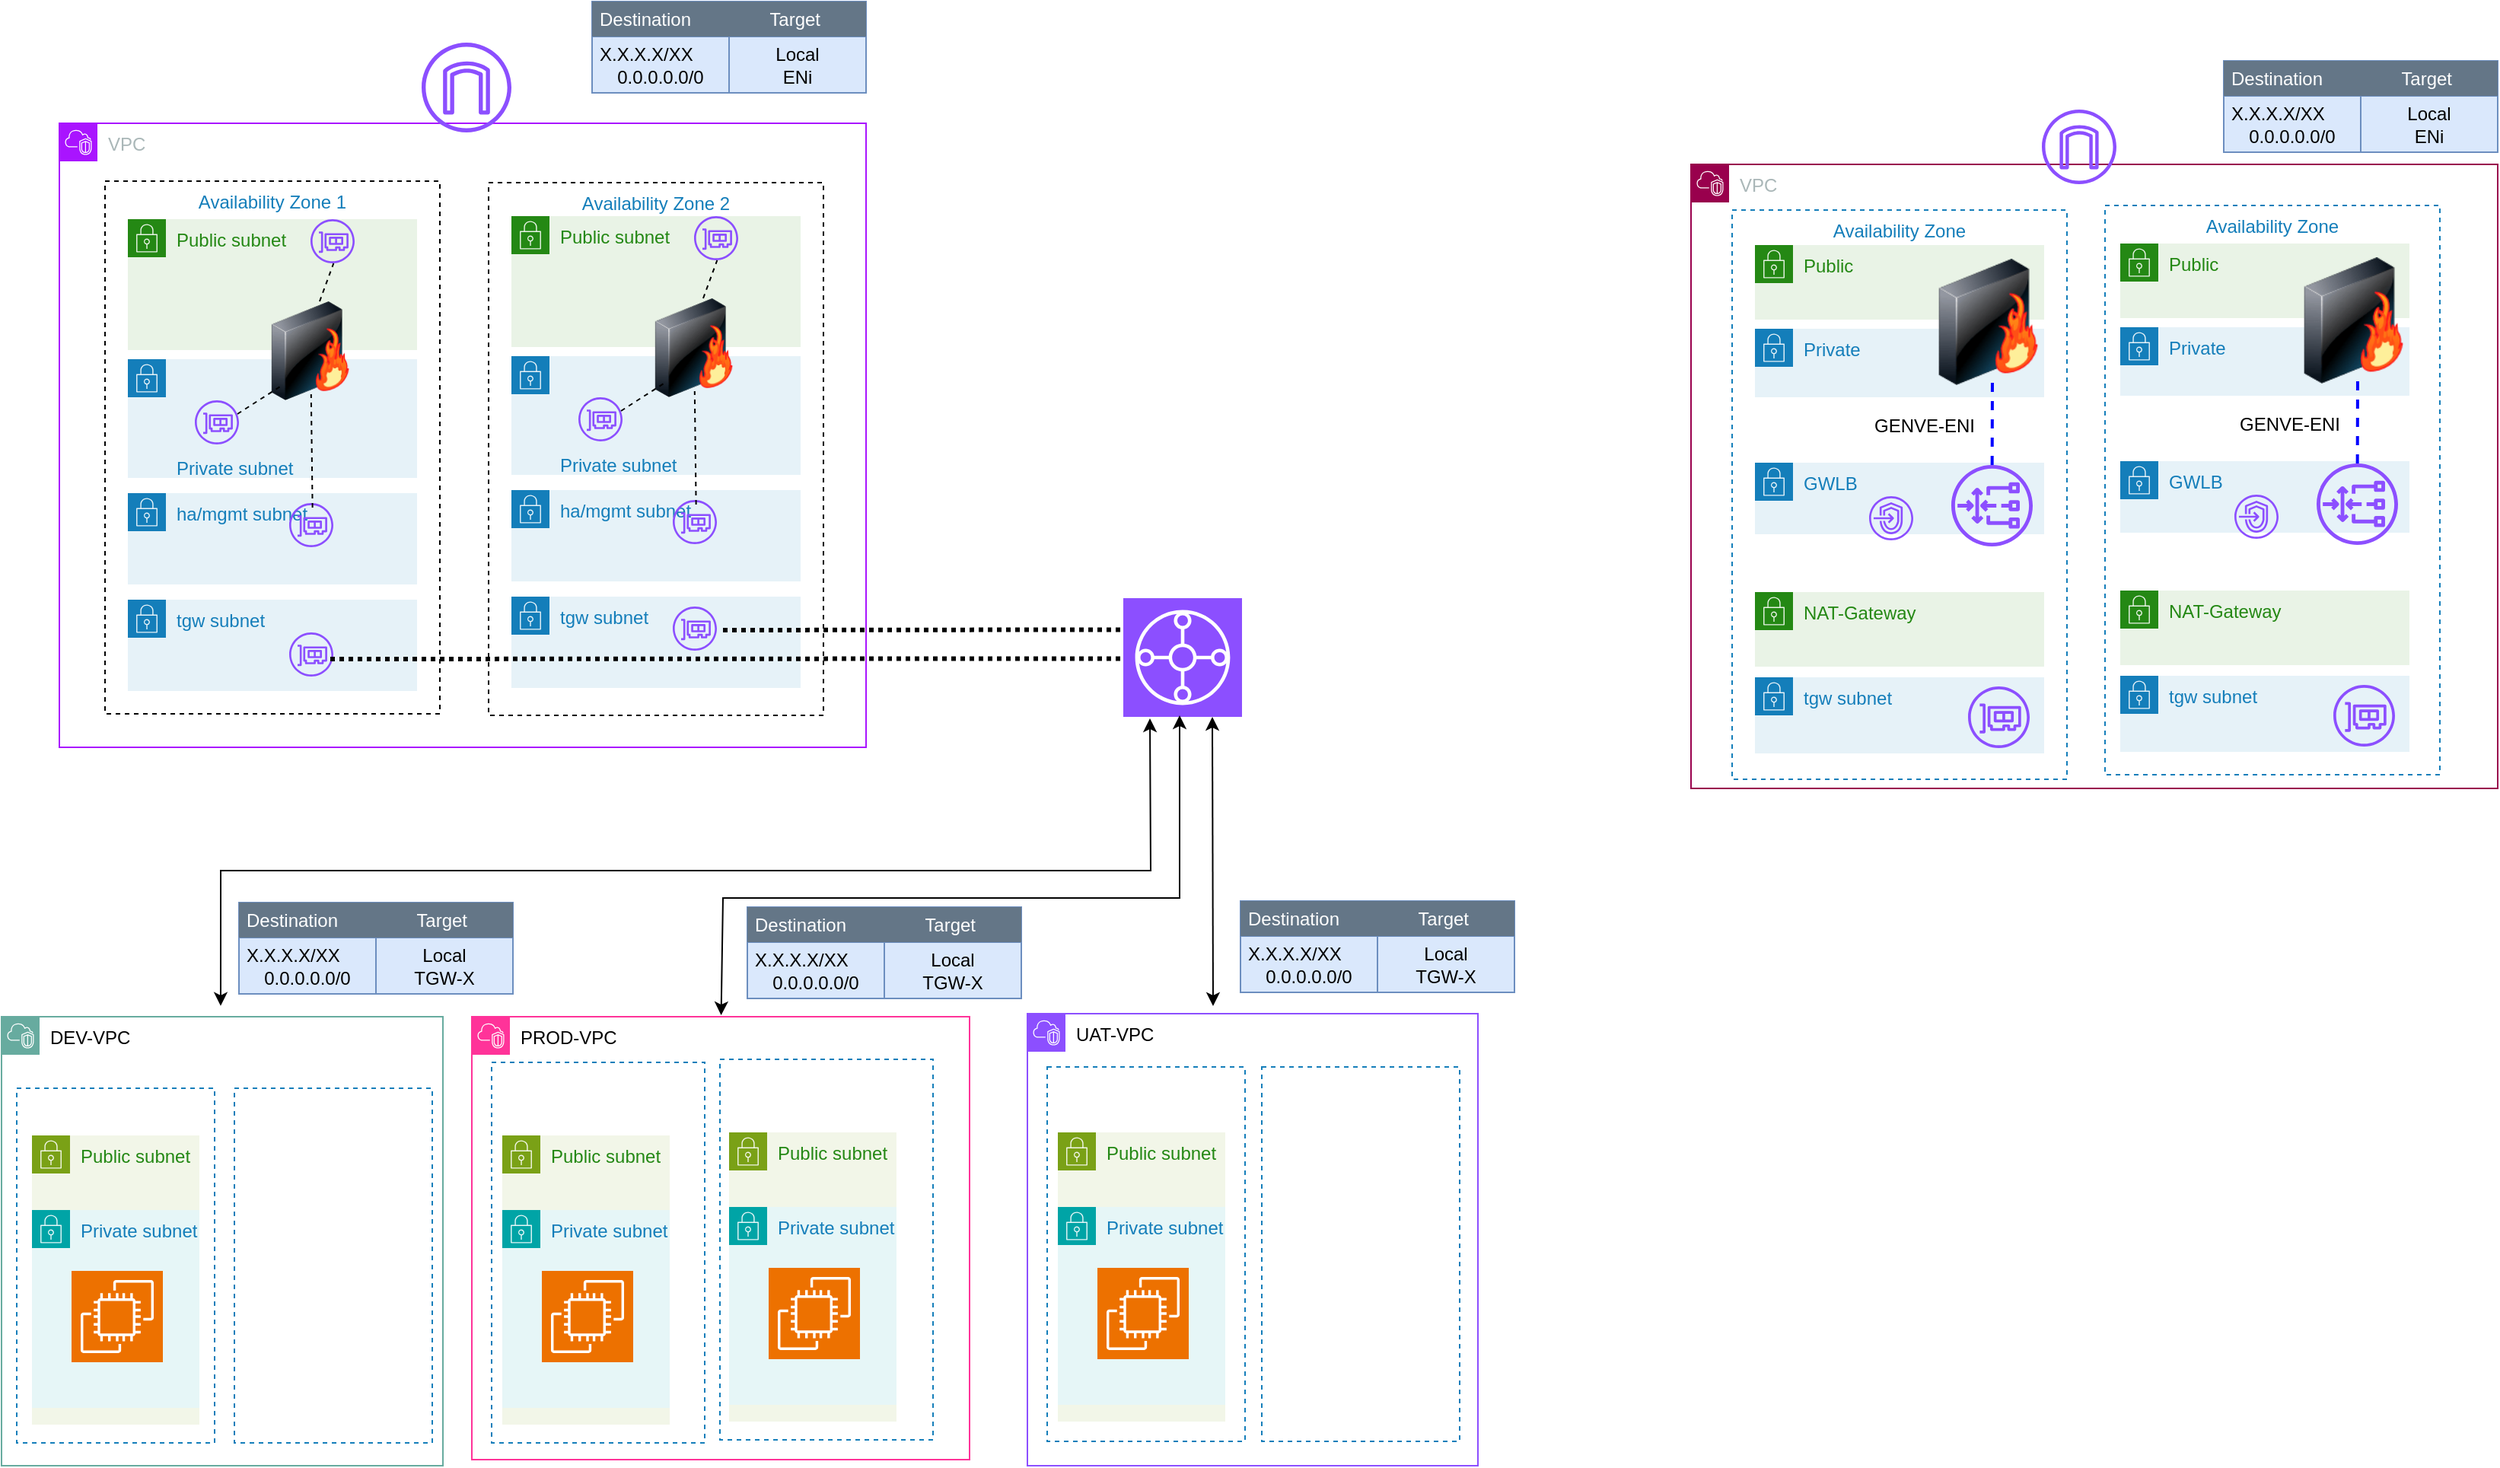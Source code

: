 <mxfile version="22.1.11" type="device">
  <diagram name="Page-1" id="xP_bX2BH1XcL5FQwOdmd">
    <mxGraphModel dx="2619" dy="793" grid="1" gridSize="10" guides="1" tooltips="1" connect="1" arrows="1" fold="1" page="1" pageScale="1" pageWidth="850" pageHeight="1100" math="0" shadow="0">
      <root>
        <mxCell id="0" />
        <mxCell id="1" parent="0" />
        <mxCell id="Q6p0lsWYFEYNz6Uoyuyv-1" value="&lt;br&gt;&lt;br&gt;&lt;br&gt;&lt;br&gt;Private subnet" style="points=[[0,0],[0.25,0],[0.5,0],[0.75,0],[1,0],[1,0.25],[1,0.5],[1,0.75],[1,1],[0.75,1],[0.5,1],[0.25,1],[0,1],[0,0.75],[0,0.5],[0,0.25]];outlineConnect=0;gradientColor=none;html=1;whiteSpace=wrap;fontSize=12;fontStyle=0;container=1;pointerEvents=0;collapsible=0;recursiveResize=0;shape=mxgraph.aws4.group;grIcon=mxgraph.aws4.group_security_group;grStroke=0;strokeColor=#147EBA;fillColor=#E6F2F8;verticalAlign=top;align=left;spacingLeft=30;fontColor=#147EBA;dashed=0;" vertex="1" parent="1">
          <mxGeometry x="-687" y="573" width="190" height="78" as="geometry" />
        </mxCell>
        <mxCell id="Q6p0lsWYFEYNz6Uoyuyv-2" value="" style="sketch=0;outlineConnect=0;fontColor=#232F3E;gradientColor=none;fillColor=#8C4FFF;strokeColor=none;dashed=0;verticalLabelPosition=bottom;verticalAlign=top;align=center;html=1;fontSize=12;fontStyle=0;aspect=fixed;pointerEvents=1;shape=mxgraph.aws4.elastic_network_interface;" vertex="1" parent="Q6p0lsWYFEYNz6Uoyuyv-1">
          <mxGeometry x="44" y="27" width="29" height="29" as="geometry" />
        </mxCell>
        <mxCell id="Q6p0lsWYFEYNz6Uoyuyv-3" value="ha/mgmt subnet" style="points=[[0,0],[0.25,0],[0.5,0],[0.75,0],[1,0],[1,0.25],[1,0.5],[1,0.75],[1,1],[0.75,1],[0.5,1],[0.25,1],[0,1],[0,0.75],[0,0.5],[0,0.25]];outlineConnect=0;gradientColor=none;html=1;whiteSpace=wrap;fontSize=12;fontStyle=0;container=1;pointerEvents=0;collapsible=0;recursiveResize=0;shape=mxgraph.aws4.group;grIcon=mxgraph.aws4.group_security_group;grStroke=0;strokeColor=#147EBA;fillColor=#E6F2F8;verticalAlign=top;align=left;spacingLeft=30;fontColor=#147EBA;dashed=0;" vertex="1" parent="1">
          <mxGeometry x="-687" y="661" width="190" height="60" as="geometry" />
        </mxCell>
        <mxCell id="Q6p0lsWYFEYNz6Uoyuyv-4" value="" style="sketch=0;outlineConnect=0;fontColor=#232F3E;gradientColor=none;fillColor=#8C4FFF;strokeColor=none;dashed=0;verticalLabelPosition=bottom;verticalAlign=top;align=center;html=1;fontSize=12;fontStyle=0;aspect=fixed;pointerEvents=1;shape=mxgraph.aws4.elastic_network_interface;" vertex="1" parent="Q6p0lsWYFEYNz6Uoyuyv-3">
          <mxGeometry x="106" y="6.5" width="29" height="29" as="geometry" />
        </mxCell>
        <mxCell id="Q6p0lsWYFEYNz6Uoyuyv-5" value="tgw subnet" style="points=[[0,0],[0.25,0],[0.5,0],[0.75,0],[1,0],[1,0.25],[1,0.5],[1,0.75],[1,1],[0.75,1],[0.5,1],[0.25,1],[0,1],[0,0.75],[0,0.5],[0,0.25]];outlineConnect=0;gradientColor=none;html=1;whiteSpace=wrap;fontSize=12;fontStyle=0;container=1;pointerEvents=0;collapsible=0;recursiveResize=0;shape=mxgraph.aws4.group;grIcon=mxgraph.aws4.group_security_group;grStroke=0;strokeColor=#147EBA;fillColor=#E6F2F8;verticalAlign=top;align=left;spacingLeft=30;fontColor=#147EBA;dashed=0;" vertex="1" parent="1">
          <mxGeometry x="-687" y="731" width="190" height="60" as="geometry" />
        </mxCell>
        <mxCell id="Q6p0lsWYFEYNz6Uoyuyv-6" value="Public subnet" style="points=[[0,0],[0.25,0],[0.5,0],[0.75,0],[1,0],[1,0.25],[1,0.5],[1,0.75],[1,1],[0.75,1],[0.5,1],[0.25,1],[0,1],[0,0.75],[0,0.5],[0,0.25]];outlineConnect=0;gradientColor=none;html=1;whiteSpace=wrap;fontSize=12;fontStyle=0;container=1;pointerEvents=0;collapsible=0;recursiveResize=0;shape=mxgraph.aws4.group;grIcon=mxgraph.aws4.group_security_group;grStroke=0;strokeColor=#248814;fillColor=#E9F3E6;verticalAlign=top;align=left;spacingLeft=30;fontColor=#248814;dashed=0;" vertex="1" parent="1">
          <mxGeometry x="-687" y="481" width="190" height="86" as="geometry" />
        </mxCell>
        <mxCell id="Q6p0lsWYFEYNz6Uoyuyv-7" value="" style="sketch=0;outlineConnect=0;fontColor=#232F3E;gradientColor=none;fillColor=#8C4FFF;strokeColor=none;dashed=0;verticalLabelPosition=bottom;verticalAlign=top;align=center;html=1;fontSize=12;fontStyle=0;aspect=fixed;pointerEvents=1;shape=mxgraph.aws4.elastic_network_interface;" vertex="1" parent="Q6p0lsWYFEYNz6Uoyuyv-6">
          <mxGeometry x="120" width="29" height="29" as="geometry" />
        </mxCell>
        <mxCell id="Q6p0lsWYFEYNz6Uoyuyv-8" value="" style="image;html=1;image=img/lib/clip_art/networking/Firewall-page1_128x128.png" vertex="1" parent="1">
          <mxGeometry x="-607" y="535" width="80" height="65" as="geometry" />
        </mxCell>
        <mxCell id="Q6p0lsWYFEYNz6Uoyuyv-9" value="" style="endArrow=none;dashed=1;html=1;rounded=0;" edge="1" parent="1">
          <mxGeometry width="50" height="50" relative="1" as="geometry">
            <mxPoint x="-565.679" y="670.5" as="sourcePoint" />
            <mxPoint x="-566.599" y="596" as="targetPoint" />
          </mxGeometry>
        </mxCell>
        <mxCell id="Q6p0lsWYFEYNz6Uoyuyv-10" value="" style="endArrow=none;dashed=1;html=1;rounded=0;exitX=0.5;exitY=0;exitDx=0;exitDy=0;" edge="1" parent="1">
          <mxGeometry width="50" height="50" relative="1" as="geometry">
            <mxPoint x="-561" y="535" as="sourcePoint" />
            <mxPoint x="-551.823" y="510" as="targetPoint" />
          </mxGeometry>
        </mxCell>
        <mxCell id="Q6p0lsWYFEYNz6Uoyuyv-11" value="" style="endArrow=none;dashed=1;html=1;rounded=0;" edge="1" parent="1">
          <mxGeometry width="50" height="50" relative="1" as="geometry">
            <mxPoint x="-615" y="609" as="sourcePoint" />
            <mxPoint x="-587" y="591" as="targetPoint" />
          </mxGeometry>
        </mxCell>
        <mxCell id="Q6p0lsWYFEYNz6Uoyuyv-12" value="" style="sketch=0;outlineConnect=0;fontColor=#232F3E;gradientColor=none;fillColor=#8C4FFF;strokeColor=none;dashed=0;verticalLabelPosition=bottom;verticalAlign=top;align=center;html=1;fontSize=12;fontStyle=0;aspect=fixed;pointerEvents=1;shape=mxgraph.aws4.elastic_network_interface;" vertex="1" parent="1">
          <mxGeometry x="-581" y="752.5" width="29" height="29" as="geometry" />
        </mxCell>
        <mxCell id="Q6p0lsWYFEYNz6Uoyuyv-16" value="VPC" style="points=[[0,0],[0.25,0],[0.5,0],[0.75,0],[1,0],[1,0.25],[1,0.5],[1,0.75],[1,1],[0.75,1],[0.5,1],[0.25,1],[0,1],[0,0.75],[0,0.5],[0,0.25]];outlineConnect=0;gradientColor=none;html=1;whiteSpace=wrap;fontSize=12;fontStyle=0;container=1;pointerEvents=0;collapsible=0;recursiveResize=0;shape=mxgraph.aws4.group;grIcon=mxgraph.aws4.group_vpc2;strokeColor=#A914FF;fillColor=none;verticalAlign=top;align=left;spacingLeft=30;fontColor=#AAB7B8;dashed=0;" vertex="1" parent="1">
          <mxGeometry x="-732" y="418" width="530" height="410" as="geometry" />
        </mxCell>
        <mxCell id="Q6p0lsWYFEYNz6Uoyuyv-17" value="Availability Zone 1" style="fillColor=none;strokeColor=#000000;dashed=1;verticalAlign=top;fontStyle=0;fontColor=#147EBA;whiteSpace=wrap;html=1;" vertex="1" parent="1">
          <mxGeometry x="-702" y="456" width="220" height="350" as="geometry" />
        </mxCell>
        <mxCell id="Q6p0lsWYFEYNz6Uoyuyv-18" value="&lt;br&gt;&lt;br&gt;&lt;br&gt;&lt;br&gt;Private subnet" style="points=[[0,0],[0.25,0],[0.5,0],[0.75,0],[1,0],[1,0.25],[1,0.5],[1,0.75],[1,1],[0.75,1],[0.5,1],[0.25,1],[0,1],[0,0.75],[0,0.5],[0,0.25]];outlineConnect=0;gradientColor=none;html=1;whiteSpace=wrap;fontSize=12;fontStyle=0;container=1;pointerEvents=0;collapsible=0;recursiveResize=0;shape=mxgraph.aws4.group;grIcon=mxgraph.aws4.group_security_group;grStroke=0;strokeColor=#147EBA;fillColor=#E6F2F8;verticalAlign=top;align=left;spacingLeft=30;fontColor=#147EBA;dashed=0;" vertex="1" parent="1">
          <mxGeometry x="-435" y="571" width="190" height="78" as="geometry" />
        </mxCell>
        <mxCell id="Q6p0lsWYFEYNz6Uoyuyv-19" value="" style="sketch=0;outlineConnect=0;fontColor=#232F3E;gradientColor=none;fillColor=#8C4FFF;strokeColor=none;dashed=0;verticalLabelPosition=bottom;verticalAlign=top;align=center;html=1;fontSize=12;fontStyle=0;aspect=fixed;pointerEvents=1;shape=mxgraph.aws4.elastic_network_interface;" vertex="1" parent="Q6p0lsWYFEYNz6Uoyuyv-18">
          <mxGeometry x="44" y="27" width="29" height="29" as="geometry" />
        </mxCell>
        <mxCell id="Q6p0lsWYFEYNz6Uoyuyv-20" value="ha/mgmt subnet" style="points=[[0,0],[0.25,0],[0.5,0],[0.75,0],[1,0],[1,0.25],[1,0.5],[1,0.75],[1,1],[0.75,1],[0.5,1],[0.25,1],[0,1],[0,0.75],[0,0.5],[0,0.25]];outlineConnect=0;gradientColor=none;html=1;whiteSpace=wrap;fontSize=12;fontStyle=0;container=1;pointerEvents=0;collapsible=0;recursiveResize=0;shape=mxgraph.aws4.group;grIcon=mxgraph.aws4.group_security_group;grStroke=0;strokeColor=#147EBA;fillColor=#E6F2F8;verticalAlign=top;align=left;spacingLeft=30;fontColor=#147EBA;dashed=0;" vertex="1" parent="1">
          <mxGeometry x="-435" y="659" width="190" height="60" as="geometry" />
        </mxCell>
        <mxCell id="Q6p0lsWYFEYNz6Uoyuyv-21" value="" style="sketch=0;outlineConnect=0;fontColor=#232F3E;gradientColor=none;fillColor=#8C4FFF;strokeColor=none;dashed=0;verticalLabelPosition=bottom;verticalAlign=top;align=center;html=1;fontSize=12;fontStyle=0;aspect=fixed;pointerEvents=1;shape=mxgraph.aws4.elastic_network_interface;" vertex="1" parent="Q6p0lsWYFEYNz6Uoyuyv-20">
          <mxGeometry x="106" y="6.5" width="29" height="29" as="geometry" />
        </mxCell>
        <mxCell id="Q6p0lsWYFEYNz6Uoyuyv-22" value="tgw subnet" style="points=[[0,0],[0.25,0],[0.5,0],[0.75,0],[1,0],[1,0.25],[1,0.5],[1,0.75],[1,1],[0.75,1],[0.5,1],[0.25,1],[0,1],[0,0.75],[0,0.5],[0,0.25]];outlineConnect=0;gradientColor=none;html=1;whiteSpace=wrap;fontSize=12;fontStyle=0;container=1;pointerEvents=0;collapsible=0;recursiveResize=0;shape=mxgraph.aws4.group;grIcon=mxgraph.aws4.group_security_group;grStroke=0;strokeColor=#147EBA;fillColor=#E6F2F8;verticalAlign=top;align=left;spacingLeft=30;fontColor=#147EBA;dashed=0;" vertex="1" parent="1">
          <mxGeometry x="-435" y="729" width="190" height="60" as="geometry" />
        </mxCell>
        <mxCell id="Q6p0lsWYFEYNz6Uoyuyv-23" value="Public subnet" style="points=[[0,0],[0.25,0],[0.5,0],[0.75,0],[1,0],[1,0.25],[1,0.5],[1,0.75],[1,1],[0.75,1],[0.5,1],[0.25,1],[0,1],[0,0.75],[0,0.5],[0,0.25]];outlineConnect=0;gradientColor=none;html=1;whiteSpace=wrap;fontSize=12;fontStyle=0;container=1;pointerEvents=0;collapsible=0;recursiveResize=0;shape=mxgraph.aws4.group;grIcon=mxgraph.aws4.group_security_group;grStroke=0;strokeColor=#248814;fillColor=#E9F3E6;verticalAlign=top;align=left;spacingLeft=30;fontColor=#248814;dashed=0;" vertex="1" parent="1">
          <mxGeometry x="-435" y="479" width="190" height="86" as="geometry" />
        </mxCell>
        <mxCell id="Q6p0lsWYFEYNz6Uoyuyv-24" value="" style="sketch=0;outlineConnect=0;fontColor=#232F3E;gradientColor=none;fillColor=#8C4FFF;strokeColor=none;dashed=0;verticalLabelPosition=bottom;verticalAlign=top;align=center;html=1;fontSize=12;fontStyle=0;aspect=fixed;pointerEvents=1;shape=mxgraph.aws4.elastic_network_interface;" vertex="1" parent="Q6p0lsWYFEYNz6Uoyuyv-23">
          <mxGeometry x="120" width="29" height="29" as="geometry" />
        </mxCell>
        <mxCell id="Q6p0lsWYFEYNz6Uoyuyv-25" value="" style="image;html=1;image=img/lib/clip_art/networking/Firewall-page1_128x128.png" vertex="1" parent="1">
          <mxGeometry x="-355" y="533" width="80" height="65" as="geometry" />
        </mxCell>
        <mxCell id="Q6p0lsWYFEYNz6Uoyuyv-26" value="" style="endArrow=none;dashed=1;html=1;rounded=0;" edge="1" parent="1">
          <mxGeometry width="50" height="50" relative="1" as="geometry">
            <mxPoint x="-313.679" y="668.5" as="sourcePoint" />
            <mxPoint x="-314.599" y="594" as="targetPoint" />
          </mxGeometry>
        </mxCell>
        <mxCell id="Q6p0lsWYFEYNz6Uoyuyv-27" value="" style="endArrow=none;dashed=1;html=1;rounded=0;exitX=0.5;exitY=0;exitDx=0;exitDy=0;" edge="1" parent="1">
          <mxGeometry width="50" height="50" relative="1" as="geometry">
            <mxPoint x="-309" y="533" as="sourcePoint" />
            <mxPoint x="-299.823" y="508" as="targetPoint" />
          </mxGeometry>
        </mxCell>
        <mxCell id="Q6p0lsWYFEYNz6Uoyuyv-28" value="" style="endArrow=none;dashed=1;html=1;rounded=0;" edge="1" parent="1">
          <mxGeometry width="50" height="50" relative="1" as="geometry">
            <mxPoint x="-363" y="607" as="sourcePoint" />
            <mxPoint x="-335" y="589" as="targetPoint" />
          </mxGeometry>
        </mxCell>
        <mxCell id="Q6p0lsWYFEYNz6Uoyuyv-29" value="" style="sketch=0;outlineConnect=0;fontColor=#232F3E;gradientColor=none;fillColor=#8C4FFF;strokeColor=none;dashed=0;verticalLabelPosition=bottom;verticalAlign=top;align=center;html=1;fontSize=12;fontStyle=0;aspect=fixed;pointerEvents=1;shape=mxgraph.aws4.elastic_network_interface;" vertex="1" parent="1">
          <mxGeometry x="-329" y="735.5" width="29" height="29" as="geometry" />
        </mxCell>
        <mxCell id="Q6p0lsWYFEYNz6Uoyuyv-30" value="Availability Zone 2" style="fillColor=none;strokeColor=#000000;dashed=1;verticalAlign=top;fontStyle=0;fontColor=#147EBA;whiteSpace=wrap;html=1;" vertex="1" parent="1">
          <mxGeometry x="-450" y="457" width="220" height="350" as="geometry" />
        </mxCell>
        <mxCell id="Q6p0lsWYFEYNz6Uoyuyv-31" value="&lt;br&gt;&lt;br&gt;&lt;br&gt;&lt;br&gt;&lt;br&gt;&lt;br&gt;&lt;br&gt;&lt;br&gt;&lt;br&gt;&lt;br&gt;&lt;br&gt;" style="text;html=1;align=center;verticalAlign=middle;resizable=0;points=[];autosize=1;strokeColor=none;fillColor=none;" vertex="1" parent="1">
          <mxGeometry x="-124" y="876" width="20" height="170" as="geometry" />
        </mxCell>
        <mxCell id="Q6p0lsWYFEYNz6Uoyuyv-36" value="&lt;font color=&quot;#000000&quot;&gt;DEV-VPC&lt;/font&gt;" style="points=[[0,0],[0.25,0],[0.5,0],[0.75,0],[1,0],[1,0.25],[1,0.5],[1,0.75],[1,1],[0.75,1],[0.5,1],[0.25,1],[0,1],[0,0.75],[0,0.5],[0,0.25]];outlineConnect=0;gradientColor=none;html=1;whiteSpace=wrap;fontSize=12;fontStyle=0;container=1;pointerEvents=0;collapsible=0;recursiveResize=0;shape=mxgraph.aws4.group;grIcon=mxgraph.aws4.group_vpc2;strokeColor=#67AB9F;fillColor=none;verticalAlign=top;align=left;spacingLeft=30;fontColor=#AAB7B8;dashed=0;" vertex="1" parent="1">
          <mxGeometry x="-770" y="1005" width="290" height="295" as="geometry" />
        </mxCell>
        <mxCell id="Q6p0lsWYFEYNz6Uoyuyv-37" value="Public subnet" style="points=[[0,0],[0.25,0],[0.5,0],[0.75,0],[1,0],[1,0.25],[1,0.5],[1,0.75],[1,1],[0.75,1],[0.5,1],[0.25,1],[0,1],[0,0.75],[0,0.5],[0,0.25]];outlineConnect=0;gradientColor=none;html=1;whiteSpace=wrap;fontSize=12;fontStyle=0;container=1;pointerEvents=0;collapsible=0;recursiveResize=0;shape=mxgraph.aws4.group;grIcon=mxgraph.aws4.group_security_group;grStroke=0;strokeColor=#7AA116;fillColor=#F2F6E8;verticalAlign=top;align=left;spacingLeft=30;fontColor=#248814;dashed=0;" vertex="1" parent="Q6p0lsWYFEYNz6Uoyuyv-36">
          <mxGeometry x="20" y="78" width="110" height="190" as="geometry" />
        </mxCell>
        <mxCell id="Q6p0lsWYFEYNz6Uoyuyv-38" value="Private subnet" style="points=[[0,0],[0.25,0],[0.5,0],[0.75,0],[1,0],[1,0.25],[1,0.5],[1,0.75],[1,1],[0.75,1],[0.5,1],[0.25,1],[0,1],[0,0.75],[0,0.5],[0,0.25]];outlineConnect=0;gradientColor=none;html=1;whiteSpace=wrap;fontSize=12;fontStyle=0;container=1;pointerEvents=0;collapsible=0;recursiveResize=0;shape=mxgraph.aws4.group;grIcon=mxgraph.aws4.group_security_group;grStroke=0;strokeColor=#00A4A6;fillColor=#E6F6F7;verticalAlign=top;align=left;spacingLeft=30;fontColor=#147EBA;dashed=0;" vertex="1" parent="Q6p0lsWYFEYNz6Uoyuyv-37">
          <mxGeometry y="49" width="110" height="130" as="geometry" />
        </mxCell>
        <mxCell id="Q6p0lsWYFEYNz6Uoyuyv-39" value="" style="sketch=0;points=[[0,0,0],[0.25,0,0],[0.5,0,0],[0.75,0,0],[1,0,0],[0,1,0],[0.25,1,0],[0.5,1,0],[0.75,1,0],[1,1,0],[0,0.25,0],[0,0.5,0],[0,0.75,0],[1,0.25,0],[1,0.5,0],[1,0.75,0]];outlineConnect=0;fontColor=#232F3E;fillColor=#ED7100;strokeColor=#ffffff;dashed=0;verticalLabelPosition=bottom;verticalAlign=top;align=center;html=1;fontSize=12;fontStyle=0;aspect=fixed;shape=mxgraph.aws4.resourceIcon;resIcon=mxgraph.aws4.ec2;" vertex="1" parent="Q6p0lsWYFEYNz6Uoyuyv-38">
          <mxGeometry x="26" y="40" width="60" height="60" as="geometry" />
        </mxCell>
        <mxCell id="Q6p0lsWYFEYNz6Uoyuyv-211" value="" style="fillColor=none;strokeColor=#147EBA;dashed=1;verticalAlign=top;fontStyle=0;fontColor=#147EBA;whiteSpace=wrap;html=1;" vertex="1" parent="Q6p0lsWYFEYNz6Uoyuyv-36">
          <mxGeometry x="153" y="47" width="130" height="233" as="geometry" />
        </mxCell>
        <mxCell id="Q6p0lsWYFEYNz6Uoyuyv-56" value="" style="fillColor=none;strokeColor=#147EBA;dashed=1;verticalAlign=top;fontStyle=0;fontColor=#147EBA;whiteSpace=wrap;html=1;" vertex="1" parent="Q6p0lsWYFEYNz6Uoyuyv-36">
          <mxGeometry x="10" y="47" width="130" height="233" as="geometry" />
        </mxCell>
        <mxCell id="Q6p0lsWYFEYNz6Uoyuyv-40" value="&lt;font color=&quot;#000000&quot;&gt;PROD-VPC&lt;/font&gt;" style="points=[[0,0],[0.25,0],[0.5,0],[0.75,0],[1,0],[1,0.25],[1,0.5],[1,0.75],[1,1],[0.75,1],[0.5,1],[0.25,1],[0,1],[0,0.75],[0,0.5],[0,0.25]];outlineConnect=0;gradientColor=none;html=1;whiteSpace=wrap;fontSize=12;fontStyle=0;container=1;pointerEvents=0;collapsible=0;recursiveResize=0;shape=mxgraph.aws4.group;grIcon=mxgraph.aws4.group_vpc2;strokeColor=#FF3399;fillColor=none;verticalAlign=top;align=left;spacingLeft=30;fontColor=#AAB7B8;dashed=0;" vertex="1" parent="1">
          <mxGeometry x="-461" y="1005" width="327" height="291" as="geometry" />
        </mxCell>
        <mxCell id="Q6p0lsWYFEYNz6Uoyuyv-41" value="Public subnet" style="points=[[0,0],[0.25,0],[0.5,0],[0.75,0],[1,0],[1,0.25],[1,0.5],[1,0.75],[1,1],[0.75,1],[0.5,1],[0.25,1],[0,1],[0,0.75],[0,0.5],[0,0.25]];outlineConnect=0;gradientColor=none;html=1;whiteSpace=wrap;fontSize=12;fontStyle=0;container=1;pointerEvents=0;collapsible=0;recursiveResize=0;shape=mxgraph.aws4.group;grIcon=mxgraph.aws4.group_security_group;grStroke=0;strokeColor=#7AA116;fillColor=#F2F6E8;verticalAlign=top;align=left;spacingLeft=30;fontColor=#248814;dashed=0;" vertex="1" parent="Q6p0lsWYFEYNz6Uoyuyv-40">
          <mxGeometry x="20" y="78" width="110" height="190" as="geometry" />
        </mxCell>
        <mxCell id="Q6p0lsWYFEYNz6Uoyuyv-42" value="Private subnet" style="points=[[0,0],[0.25,0],[0.5,0],[0.75,0],[1,0],[1,0.25],[1,0.5],[1,0.75],[1,1],[0.75,1],[0.5,1],[0.25,1],[0,1],[0,0.75],[0,0.5],[0,0.25]];outlineConnect=0;gradientColor=none;html=1;whiteSpace=wrap;fontSize=12;fontStyle=0;container=1;pointerEvents=0;collapsible=0;recursiveResize=0;shape=mxgraph.aws4.group;grIcon=mxgraph.aws4.group_security_group;grStroke=0;strokeColor=#00A4A6;fillColor=#E6F6F7;verticalAlign=top;align=left;spacingLeft=30;fontColor=#147EBA;dashed=0;" vertex="1" parent="Q6p0lsWYFEYNz6Uoyuyv-41">
          <mxGeometry y="49" width="110" height="130" as="geometry" />
        </mxCell>
        <mxCell id="Q6p0lsWYFEYNz6Uoyuyv-43" value="" style="sketch=0;points=[[0,0,0],[0.25,0,0],[0.5,0,0],[0.75,0,0],[1,0,0],[0,1,0],[0.25,1,0],[0.5,1,0],[0.75,1,0],[1,1,0],[0,0.25,0],[0,0.5,0],[0,0.75,0],[1,0.25,0],[1,0.5,0],[1,0.75,0]];outlineConnect=0;fontColor=#232F3E;fillColor=#ED7100;strokeColor=#ffffff;dashed=0;verticalLabelPosition=bottom;verticalAlign=top;align=center;html=1;fontSize=12;fontStyle=0;aspect=fixed;shape=mxgraph.aws4.resourceIcon;resIcon=mxgraph.aws4.ec2;" vertex="1" parent="Q6p0lsWYFEYNz6Uoyuyv-42">
          <mxGeometry x="26" y="40" width="60" height="60" as="geometry" />
        </mxCell>
        <mxCell id="Q6p0lsWYFEYNz6Uoyuyv-49" value="Public subnet" style="points=[[0,0],[0.25,0],[0.5,0],[0.75,0],[1,0],[1,0.25],[1,0.5],[1,0.75],[1,1],[0.75,1],[0.5,1],[0.25,1],[0,1],[0,0.75],[0,0.5],[0,0.25]];outlineConnect=0;gradientColor=none;html=1;whiteSpace=wrap;fontSize=12;fontStyle=0;container=1;pointerEvents=0;collapsible=0;recursiveResize=0;shape=mxgraph.aws4.group;grIcon=mxgraph.aws4.group_security_group;grStroke=0;strokeColor=#7AA116;fillColor=#F2F6E8;verticalAlign=top;align=left;spacingLeft=30;fontColor=#248814;dashed=0;" vertex="1" parent="Q6p0lsWYFEYNz6Uoyuyv-40">
          <mxGeometry x="169" y="76" width="110" height="190" as="geometry" />
        </mxCell>
        <mxCell id="Q6p0lsWYFEYNz6Uoyuyv-50" value="Private subnet" style="points=[[0,0],[0.25,0],[0.5,0],[0.75,0],[1,0],[1,0.25],[1,0.5],[1,0.75],[1,1],[0.75,1],[0.5,1],[0.25,1],[0,1],[0,0.75],[0,0.5],[0,0.25]];outlineConnect=0;gradientColor=none;html=1;whiteSpace=wrap;fontSize=12;fontStyle=0;container=1;pointerEvents=0;collapsible=0;recursiveResize=0;shape=mxgraph.aws4.group;grIcon=mxgraph.aws4.group_security_group;grStroke=0;strokeColor=#00A4A6;fillColor=#E6F6F7;verticalAlign=top;align=left;spacingLeft=30;fontColor=#147EBA;dashed=0;" vertex="1" parent="Q6p0lsWYFEYNz6Uoyuyv-49">
          <mxGeometry y="49" width="110" height="130" as="geometry" />
        </mxCell>
        <mxCell id="Q6p0lsWYFEYNz6Uoyuyv-51" value="" style="sketch=0;points=[[0,0,0],[0.25,0,0],[0.5,0,0],[0.75,0,0],[1,0,0],[0,1,0],[0.25,1,0],[0.5,1,0],[0.75,1,0],[1,1,0],[0,0.25,0],[0,0.5,0],[0,0.75,0],[1,0.25,0],[1,0.5,0],[1,0.75,0]];outlineConnect=0;fontColor=#232F3E;fillColor=#ED7100;strokeColor=#ffffff;dashed=0;verticalLabelPosition=bottom;verticalAlign=top;align=center;html=1;fontSize=12;fontStyle=0;aspect=fixed;shape=mxgraph.aws4.resourceIcon;resIcon=mxgraph.aws4.ec2;" vertex="1" parent="Q6p0lsWYFEYNz6Uoyuyv-50">
          <mxGeometry x="26" y="40" width="60" height="60" as="geometry" />
        </mxCell>
        <mxCell id="Q6p0lsWYFEYNz6Uoyuyv-44" value="&lt;font color=&quot;#000000&quot;&gt;UAT-VPC&lt;/font&gt;" style="points=[[0,0],[0.25,0],[0.5,0],[0.75,0],[1,0],[1,0.25],[1,0.5],[1,0.75],[1,1],[0.75,1],[0.5,1],[0.25,1],[0,1],[0,0.75],[0,0.5],[0,0.25]];outlineConnect=0;gradientColor=none;html=1;whiteSpace=wrap;fontSize=12;fontStyle=0;container=1;pointerEvents=0;collapsible=0;recursiveResize=0;shape=mxgraph.aws4.group;grIcon=mxgraph.aws4.group_vpc2;strokeColor=#8C4FFF;fillColor=none;verticalAlign=top;align=left;spacingLeft=30;fontColor=#AAB7B8;dashed=0;" vertex="1" parent="1">
          <mxGeometry x="-96" y="1003" width="296" height="297" as="geometry" />
        </mxCell>
        <mxCell id="Q6p0lsWYFEYNz6Uoyuyv-45" value="Public subnet" style="points=[[0,0],[0.25,0],[0.5,0],[0.75,0],[1,0],[1,0.25],[1,0.5],[1,0.75],[1,1],[0.75,1],[0.5,1],[0.25,1],[0,1],[0,0.75],[0,0.5],[0,0.25]];outlineConnect=0;gradientColor=none;html=1;whiteSpace=wrap;fontSize=12;fontStyle=0;container=1;pointerEvents=0;collapsible=0;recursiveResize=0;shape=mxgraph.aws4.group;grIcon=mxgraph.aws4.group_security_group;grStroke=0;strokeColor=#7AA116;fillColor=#F2F6E8;verticalAlign=top;align=left;spacingLeft=30;fontColor=#248814;dashed=0;" vertex="1" parent="Q6p0lsWYFEYNz6Uoyuyv-44">
          <mxGeometry x="20" y="78" width="110" height="190" as="geometry" />
        </mxCell>
        <mxCell id="Q6p0lsWYFEYNz6Uoyuyv-46" value="Private subnet" style="points=[[0,0],[0.25,0],[0.5,0],[0.75,0],[1,0],[1,0.25],[1,0.5],[1,0.75],[1,1],[0.75,1],[0.5,1],[0.25,1],[0,1],[0,0.75],[0,0.5],[0,0.25]];outlineConnect=0;gradientColor=none;html=1;whiteSpace=wrap;fontSize=12;fontStyle=0;container=1;pointerEvents=0;collapsible=0;recursiveResize=0;shape=mxgraph.aws4.group;grIcon=mxgraph.aws4.group_security_group;grStroke=0;strokeColor=#00A4A6;fillColor=#E6F6F7;verticalAlign=top;align=left;spacingLeft=30;fontColor=#147EBA;dashed=0;" vertex="1" parent="Q6p0lsWYFEYNz6Uoyuyv-45">
          <mxGeometry y="49" width="110" height="130" as="geometry" />
        </mxCell>
        <mxCell id="Q6p0lsWYFEYNz6Uoyuyv-47" value="" style="sketch=0;points=[[0,0,0],[0.25,0,0],[0.5,0,0],[0.75,0,0],[1,0,0],[0,1,0],[0.25,1,0],[0.5,1,0],[0.75,1,0],[1,1,0],[0,0.25,0],[0,0.5,0],[0,0.75,0],[1,0.25,0],[1,0.5,0],[1,0.75,0]];outlineConnect=0;fontColor=#232F3E;fillColor=#ED7100;strokeColor=#ffffff;dashed=0;verticalLabelPosition=bottom;verticalAlign=top;align=center;html=1;fontSize=12;fontStyle=0;aspect=fixed;shape=mxgraph.aws4.resourceIcon;resIcon=mxgraph.aws4.ec2;" vertex="1" parent="Q6p0lsWYFEYNz6Uoyuyv-46">
          <mxGeometry x="26" y="40" width="60" height="60" as="geometry" />
        </mxCell>
        <mxCell id="Q6p0lsWYFEYNz6Uoyuyv-53" value="" style="fillColor=none;strokeColor=#147EBA;dashed=1;verticalAlign=top;fontStyle=0;fontColor=#147EBA;whiteSpace=wrap;html=1;" vertex="1" parent="1">
          <mxGeometry x="-448" y="1035" width="140" height="250" as="geometry" />
        </mxCell>
        <mxCell id="Q6p0lsWYFEYNz6Uoyuyv-54" value="" style="fillColor=none;strokeColor=#147EBA;dashed=1;verticalAlign=top;fontStyle=0;fontColor=#147EBA;whiteSpace=wrap;html=1;" vertex="1" parent="1">
          <mxGeometry x="-298" y="1033" width="140" height="250" as="geometry" />
        </mxCell>
        <mxCell id="Q6p0lsWYFEYNz6Uoyuyv-55" value="" style="sketch=0;points=[[0,0,0],[0.25,0,0],[0.5,0,0],[0.75,0,0],[1,0,0],[0,1,0],[0.25,1,0],[0.5,1,0],[0.75,1,0],[1,1,0],[0,0.25,0],[0,0.5,0],[0,0.75,0],[1,0.25,0],[1,0.5,0],[1,0.75,0]];outlineConnect=0;fontColor=#232F3E;fillColor=#8C4FFF;strokeColor=#ffffff;dashed=0;verticalLabelPosition=bottom;verticalAlign=top;align=center;html=1;fontSize=12;fontStyle=0;aspect=fixed;shape=mxgraph.aws4.resourceIcon;resIcon=mxgraph.aws4.transit_gateway;" vertex="1" parent="1">
          <mxGeometry x="-33" y="730" width="78" height="78" as="geometry" />
        </mxCell>
        <mxCell id="Q6p0lsWYFEYNz6Uoyuyv-57" value="" style="fillColor=none;strokeColor=#147EBA;dashed=1;verticalAlign=top;fontStyle=0;fontColor=#147EBA;whiteSpace=wrap;html=1;" vertex="1" parent="1">
          <mxGeometry x="-83" y="1038" width="130" height="246" as="geometry" />
        </mxCell>
        <mxCell id="Q6p0lsWYFEYNz6Uoyuyv-60" value="" style="sketch=0;outlineConnect=0;fontColor=#232F3E;gradientColor=none;fillColor=#8C4FFF;strokeColor=none;dashed=0;verticalLabelPosition=bottom;verticalAlign=top;align=center;html=1;fontSize=12;fontStyle=0;aspect=fixed;pointerEvents=1;shape=mxgraph.aws4.internet_gateway;" vertex="1" parent="1">
          <mxGeometry x="-494" y="365" width="59" height="59" as="geometry" />
        </mxCell>
        <mxCell id="Q6p0lsWYFEYNz6Uoyuyv-61" value="" style="endArrow=none;dashed=1;html=1;strokeWidth=3;rounded=0;entryX=0.053;entryY=0.65;entryDx=0;entryDy=0;entryPerimeter=0;dashPattern=1 1;" edge="1" parent="1">
          <mxGeometry width="50" height="50" relative="1" as="geometry">
            <mxPoint x="-296" y="751" as="sourcePoint" />
            <mxPoint x="-34.866" y="750.7" as="targetPoint" />
          </mxGeometry>
        </mxCell>
        <mxCell id="Q6p0lsWYFEYNz6Uoyuyv-62" value="" style="endArrow=none;dashed=1;html=1;dashPattern=1 1;strokeWidth=3;rounded=0;entryX=0.053;entryY=0.65;entryDx=0;entryDy=0;entryPerimeter=0;" edge="1" parent="1">
          <mxGeometry width="50" height="50" relative="1" as="geometry">
            <mxPoint x="-554" y="770" as="sourcePoint" />
            <mxPoint x="-32.866" y="769.7" as="targetPoint" />
          </mxGeometry>
        </mxCell>
        <mxCell id="Q6p0lsWYFEYNz6Uoyuyv-69" value="" style="endArrow=classic;startArrow=classic;html=1;rounded=0;entryX=0.25;entryY=1;entryDx=0;entryDy=0;entryPerimeter=0;exitX=0.466;exitY=-0.028;exitDx=0;exitDy=0;exitPerimeter=0;" edge="1" parent="1">
          <mxGeometry width="50" height="50" relative="1" as="geometry">
            <mxPoint x="-626.024" y="997.88" as="sourcePoint" />
            <mxPoint x="-15.5" y="809.0" as="targetPoint" />
            <Array as="points">
              <mxPoint x="-626" y="909" />
              <mxPoint x="-15" y="909" />
            </Array>
          </mxGeometry>
        </mxCell>
        <mxCell id="Q6p0lsWYFEYNz6Uoyuyv-70" value="" style="endArrow=classic;startArrow=classic;html=1;rounded=0;" edge="1" parent="1">
          <mxGeometry width="50" height="50" relative="1" as="geometry">
            <mxPoint x="-297.211" y="1004.0" as="sourcePoint" />
            <mxPoint x="4" y="807.0" as="targetPoint" />
            <Array as="points">
              <mxPoint x="-296" y="927" />
              <mxPoint x="4" y="927" />
            </Array>
          </mxGeometry>
        </mxCell>
        <mxCell id="Q6p0lsWYFEYNz6Uoyuyv-71" value="" style="endArrow=classic;startArrow=classic;html=1;rounded=0;entryX=0.75;entryY=1;entryDx=0;entryDy=0;entryPerimeter=0;" edge="1" parent="1" target="Q6p0lsWYFEYNz6Uoyuyv-55">
          <mxGeometry width="50" height="50" relative="1" as="geometry">
            <mxPoint x="26" y="998" as="sourcePoint" />
            <mxPoint x="72" y="957" as="targetPoint" />
          </mxGeometry>
        </mxCell>
        <mxCell id="Q6p0lsWYFEYNz6Uoyuyv-75" value="" style="shape=table;startSize=0;container=1;collapsible=0;childLayout=tableLayout;fillColor=#dae8fc;strokeColor=#6c8ebf;" vertex="1" parent="1">
          <mxGeometry x="44" y="929" width="180" height="60" as="geometry" />
        </mxCell>
        <mxCell id="Q6p0lsWYFEYNz6Uoyuyv-76" value="" style="shape=tableRow;horizontal=0;startSize=0;swimlaneHead=0;swimlaneBody=0;strokeColor=#314354;top=0;left=0;bottom=0;right=0;collapsible=0;dropTarget=0;fillColor=#647687;points=[[0,0.5],[1,0.5]];portConstraint=eastwest;fontColor=#ffffff;" vertex="1" parent="Q6p0lsWYFEYNz6Uoyuyv-75">
          <mxGeometry width="180" height="23" as="geometry" />
        </mxCell>
        <mxCell id="Q6p0lsWYFEYNz6Uoyuyv-77" value="Destination&lt;span style=&quot;white-space: pre;&quot;&gt;&#x9;&lt;/span&gt;" style="shape=partialRectangle;html=1;whiteSpace=wrap;connectable=0;strokeColor=#314354;overflow=hidden;fillColor=#647687;top=0;left=0;bottom=0;right=0;pointerEvents=1;fontColor=#ffffff;" vertex="1" parent="Q6p0lsWYFEYNz6Uoyuyv-76">
          <mxGeometry width="90" height="23" as="geometry">
            <mxRectangle width="90" height="23" as="alternateBounds" />
          </mxGeometry>
        </mxCell>
        <mxCell id="Q6p0lsWYFEYNz6Uoyuyv-78" value="Target&amp;nbsp;" style="shape=partialRectangle;html=1;whiteSpace=wrap;connectable=0;strokeColor=#314354;overflow=hidden;fillColor=#647687;top=0;left=0;bottom=0;right=0;pointerEvents=1;fontColor=#ffffff;" vertex="1" parent="Q6p0lsWYFEYNz6Uoyuyv-76">
          <mxGeometry x="90" width="90" height="23" as="geometry">
            <mxRectangle width="90" height="23" as="alternateBounds" />
          </mxGeometry>
        </mxCell>
        <mxCell id="Q6p0lsWYFEYNz6Uoyuyv-79" value="" style="shape=tableRow;horizontal=0;startSize=0;swimlaneHead=0;swimlaneBody=0;strokeColor=inherit;top=0;left=0;bottom=0;right=0;collapsible=0;dropTarget=0;fillColor=none;points=[[0,0.5],[1,0.5]];portConstraint=eastwest;" vertex="1" parent="Q6p0lsWYFEYNz6Uoyuyv-75">
          <mxGeometry y="23" width="180" height="37" as="geometry" />
        </mxCell>
        <mxCell id="Q6p0lsWYFEYNz6Uoyuyv-80" value="X.X.X.X/XX&lt;span style=&quot;white-space: pre;&quot;&gt;&#x9;&lt;/span&gt;&lt;br&gt;0.0.0.0.0/0&lt;br&gt;" style="shape=partialRectangle;html=1;whiteSpace=wrap;connectable=0;strokeColor=inherit;overflow=hidden;fillColor=none;top=0;left=0;bottom=0;right=0;pointerEvents=1;" vertex="1" parent="Q6p0lsWYFEYNz6Uoyuyv-79">
          <mxGeometry width="90" height="37" as="geometry">
            <mxRectangle width="90" height="37" as="alternateBounds" />
          </mxGeometry>
        </mxCell>
        <mxCell id="Q6p0lsWYFEYNz6Uoyuyv-81" value="Local&lt;br&gt;TGW-X" style="shape=partialRectangle;html=1;whiteSpace=wrap;connectable=0;strokeColor=inherit;overflow=hidden;fillColor=none;top=0;left=0;bottom=0;right=0;pointerEvents=1;" vertex="1" parent="Q6p0lsWYFEYNz6Uoyuyv-79">
          <mxGeometry x="90" width="90" height="37" as="geometry">
            <mxRectangle width="90" height="37" as="alternateBounds" />
          </mxGeometry>
        </mxCell>
        <mxCell id="Q6p0lsWYFEYNz6Uoyuyv-93" value="" style="shape=table;startSize=0;container=1;collapsible=0;childLayout=tableLayout;fillColor=#dae8fc;strokeColor=#6c8ebf;" vertex="1" parent="1">
          <mxGeometry x="-280" y="933" width="180" height="60" as="geometry" />
        </mxCell>
        <mxCell id="Q6p0lsWYFEYNz6Uoyuyv-94" value="" style="shape=tableRow;horizontal=0;startSize=0;swimlaneHead=0;swimlaneBody=0;strokeColor=#314354;top=0;left=0;bottom=0;right=0;collapsible=0;dropTarget=0;fillColor=#647687;points=[[0,0.5],[1,0.5]];portConstraint=eastwest;fontColor=#ffffff;" vertex="1" parent="Q6p0lsWYFEYNz6Uoyuyv-93">
          <mxGeometry width="180" height="23" as="geometry" />
        </mxCell>
        <mxCell id="Q6p0lsWYFEYNz6Uoyuyv-95" value="Destination&lt;span style=&quot;white-space: pre;&quot;&gt;&#x9;&lt;/span&gt;" style="shape=partialRectangle;html=1;whiteSpace=wrap;connectable=0;strokeColor=#314354;overflow=hidden;fillColor=#647687;top=0;left=0;bottom=0;right=0;pointerEvents=1;fontColor=#ffffff;" vertex="1" parent="Q6p0lsWYFEYNz6Uoyuyv-94">
          <mxGeometry width="90" height="23" as="geometry">
            <mxRectangle width="90" height="23" as="alternateBounds" />
          </mxGeometry>
        </mxCell>
        <mxCell id="Q6p0lsWYFEYNz6Uoyuyv-96" value="Target&amp;nbsp;" style="shape=partialRectangle;html=1;whiteSpace=wrap;connectable=0;strokeColor=#314354;overflow=hidden;fillColor=#647687;top=0;left=0;bottom=0;right=0;pointerEvents=1;fontColor=#ffffff;" vertex="1" parent="Q6p0lsWYFEYNz6Uoyuyv-94">
          <mxGeometry x="90" width="90" height="23" as="geometry">
            <mxRectangle width="90" height="23" as="alternateBounds" />
          </mxGeometry>
        </mxCell>
        <mxCell id="Q6p0lsWYFEYNz6Uoyuyv-97" value="" style="shape=tableRow;horizontal=0;startSize=0;swimlaneHead=0;swimlaneBody=0;strokeColor=inherit;top=0;left=0;bottom=0;right=0;collapsible=0;dropTarget=0;fillColor=none;points=[[0,0.5],[1,0.5]];portConstraint=eastwest;" vertex="1" parent="Q6p0lsWYFEYNz6Uoyuyv-93">
          <mxGeometry y="23" width="180" height="37" as="geometry" />
        </mxCell>
        <mxCell id="Q6p0lsWYFEYNz6Uoyuyv-98" value="X.X.X.X/XX&lt;span style=&quot;white-space: pre;&quot;&gt;&#x9;&lt;/span&gt;&lt;br&gt;0.0.0.0.0/0&lt;br&gt;" style="shape=partialRectangle;html=1;whiteSpace=wrap;connectable=0;strokeColor=inherit;overflow=hidden;fillColor=none;top=0;left=0;bottom=0;right=0;pointerEvents=1;" vertex="1" parent="Q6p0lsWYFEYNz6Uoyuyv-97">
          <mxGeometry width="90" height="37" as="geometry">
            <mxRectangle width="90" height="37" as="alternateBounds" />
          </mxGeometry>
        </mxCell>
        <mxCell id="Q6p0lsWYFEYNz6Uoyuyv-99" value="Local&lt;br&gt;TGW-X" style="shape=partialRectangle;html=1;whiteSpace=wrap;connectable=0;strokeColor=inherit;overflow=hidden;fillColor=none;top=0;left=0;bottom=0;right=0;pointerEvents=1;" vertex="1" parent="Q6p0lsWYFEYNz6Uoyuyv-97">
          <mxGeometry x="90" width="90" height="37" as="geometry">
            <mxRectangle width="90" height="37" as="alternateBounds" />
          </mxGeometry>
        </mxCell>
        <mxCell id="Q6p0lsWYFEYNz6Uoyuyv-100" value="" style="shape=table;startSize=0;container=1;collapsible=0;childLayout=tableLayout;fillColor=#dae8fc;strokeColor=#6c8ebf;" vertex="1" parent="1">
          <mxGeometry x="-614" y="930" width="180" height="60" as="geometry" />
        </mxCell>
        <mxCell id="Q6p0lsWYFEYNz6Uoyuyv-101" value="" style="shape=tableRow;horizontal=0;startSize=0;swimlaneHead=0;swimlaneBody=0;strokeColor=#314354;top=0;left=0;bottom=0;right=0;collapsible=0;dropTarget=0;fillColor=#647687;points=[[0,0.5],[1,0.5]];portConstraint=eastwest;fontColor=#ffffff;" vertex="1" parent="Q6p0lsWYFEYNz6Uoyuyv-100">
          <mxGeometry width="180" height="23" as="geometry" />
        </mxCell>
        <mxCell id="Q6p0lsWYFEYNz6Uoyuyv-102" value="Destination&lt;span style=&quot;white-space: pre;&quot;&gt;&#x9;&lt;/span&gt;" style="shape=partialRectangle;html=1;whiteSpace=wrap;connectable=0;strokeColor=#314354;overflow=hidden;fillColor=#647687;top=0;left=0;bottom=0;right=0;pointerEvents=1;fontColor=#ffffff;" vertex="1" parent="Q6p0lsWYFEYNz6Uoyuyv-101">
          <mxGeometry width="90" height="23" as="geometry">
            <mxRectangle width="90" height="23" as="alternateBounds" />
          </mxGeometry>
        </mxCell>
        <mxCell id="Q6p0lsWYFEYNz6Uoyuyv-103" value="Target&amp;nbsp;" style="shape=partialRectangle;html=1;whiteSpace=wrap;connectable=0;strokeColor=#314354;overflow=hidden;fillColor=#647687;top=0;left=0;bottom=0;right=0;pointerEvents=1;fontColor=#ffffff;" vertex="1" parent="Q6p0lsWYFEYNz6Uoyuyv-101">
          <mxGeometry x="90" width="90" height="23" as="geometry">
            <mxRectangle width="90" height="23" as="alternateBounds" />
          </mxGeometry>
        </mxCell>
        <mxCell id="Q6p0lsWYFEYNz6Uoyuyv-104" value="" style="shape=tableRow;horizontal=0;startSize=0;swimlaneHead=0;swimlaneBody=0;strokeColor=inherit;top=0;left=0;bottom=0;right=0;collapsible=0;dropTarget=0;fillColor=none;points=[[0,0.5],[1,0.5]];portConstraint=eastwest;" vertex="1" parent="Q6p0lsWYFEYNz6Uoyuyv-100">
          <mxGeometry y="23" width="180" height="37" as="geometry" />
        </mxCell>
        <mxCell id="Q6p0lsWYFEYNz6Uoyuyv-105" value="X.X.X.X/XX&lt;span style=&quot;white-space: pre;&quot;&gt;&#x9;&lt;/span&gt;&lt;br&gt;0.0.0.0.0/0&lt;br&gt;" style="shape=partialRectangle;html=1;whiteSpace=wrap;connectable=0;strokeColor=inherit;overflow=hidden;fillColor=none;top=0;left=0;bottom=0;right=0;pointerEvents=1;" vertex="1" parent="Q6p0lsWYFEYNz6Uoyuyv-104">
          <mxGeometry width="90" height="37" as="geometry">
            <mxRectangle width="90" height="37" as="alternateBounds" />
          </mxGeometry>
        </mxCell>
        <mxCell id="Q6p0lsWYFEYNz6Uoyuyv-106" value="Local&lt;br&gt;TGW-X" style="shape=partialRectangle;html=1;whiteSpace=wrap;connectable=0;strokeColor=inherit;overflow=hidden;fillColor=none;top=0;left=0;bottom=0;right=0;pointerEvents=1;" vertex="1" parent="Q6p0lsWYFEYNz6Uoyuyv-104">
          <mxGeometry x="90" width="90" height="37" as="geometry">
            <mxRectangle width="90" height="37" as="alternateBounds" />
          </mxGeometry>
        </mxCell>
        <mxCell id="Q6p0lsWYFEYNz6Uoyuyv-107" value="" style="shape=table;startSize=0;container=1;collapsible=0;childLayout=tableLayout;fillColor=#dae8fc;strokeColor=#6c8ebf;" vertex="1" parent="1">
          <mxGeometry x="-382" y="338" width="180" height="60" as="geometry" />
        </mxCell>
        <mxCell id="Q6p0lsWYFEYNz6Uoyuyv-108" value="" style="shape=tableRow;horizontal=0;startSize=0;swimlaneHead=0;swimlaneBody=0;strokeColor=#314354;top=0;left=0;bottom=0;right=0;collapsible=0;dropTarget=0;fillColor=#647687;points=[[0,0.5],[1,0.5]];portConstraint=eastwest;fontColor=#ffffff;" vertex="1" parent="Q6p0lsWYFEYNz6Uoyuyv-107">
          <mxGeometry width="180" height="23" as="geometry" />
        </mxCell>
        <mxCell id="Q6p0lsWYFEYNz6Uoyuyv-109" value="Destination&lt;span style=&quot;white-space: pre;&quot;&gt;&#x9;&lt;/span&gt;" style="shape=partialRectangle;html=1;whiteSpace=wrap;connectable=0;strokeColor=#314354;overflow=hidden;fillColor=#647687;top=0;left=0;bottom=0;right=0;pointerEvents=1;fontColor=#ffffff;" vertex="1" parent="Q6p0lsWYFEYNz6Uoyuyv-108">
          <mxGeometry width="90" height="23" as="geometry">
            <mxRectangle width="90" height="23" as="alternateBounds" />
          </mxGeometry>
        </mxCell>
        <mxCell id="Q6p0lsWYFEYNz6Uoyuyv-110" value="Target&amp;nbsp;" style="shape=partialRectangle;html=1;whiteSpace=wrap;connectable=0;strokeColor=#314354;overflow=hidden;fillColor=#647687;top=0;left=0;bottom=0;right=0;pointerEvents=1;fontColor=#ffffff;" vertex="1" parent="Q6p0lsWYFEYNz6Uoyuyv-108">
          <mxGeometry x="90" width="90" height="23" as="geometry">
            <mxRectangle width="90" height="23" as="alternateBounds" />
          </mxGeometry>
        </mxCell>
        <mxCell id="Q6p0lsWYFEYNz6Uoyuyv-111" value="" style="shape=tableRow;horizontal=0;startSize=0;swimlaneHead=0;swimlaneBody=0;strokeColor=inherit;top=0;left=0;bottom=0;right=0;collapsible=0;dropTarget=0;fillColor=none;points=[[0,0.5],[1,0.5]];portConstraint=eastwest;" vertex="1" parent="Q6p0lsWYFEYNz6Uoyuyv-107">
          <mxGeometry y="23" width="180" height="37" as="geometry" />
        </mxCell>
        <mxCell id="Q6p0lsWYFEYNz6Uoyuyv-112" value="X.X.X.X/XX&lt;span style=&quot;white-space: pre;&quot;&gt;&#x9;&lt;/span&gt;&lt;br&gt;0.0.0.0.0/0&lt;br&gt;" style="shape=partialRectangle;html=1;whiteSpace=wrap;connectable=0;strokeColor=inherit;overflow=hidden;fillColor=none;top=0;left=0;bottom=0;right=0;pointerEvents=1;" vertex="1" parent="Q6p0lsWYFEYNz6Uoyuyv-111">
          <mxGeometry width="90" height="37" as="geometry">
            <mxRectangle width="90" height="37" as="alternateBounds" />
          </mxGeometry>
        </mxCell>
        <mxCell id="Q6p0lsWYFEYNz6Uoyuyv-113" value="Local&lt;br&gt;ENi" style="shape=partialRectangle;html=1;whiteSpace=wrap;connectable=0;strokeColor=inherit;overflow=hidden;fillColor=none;top=0;left=0;bottom=0;right=0;pointerEvents=1;" vertex="1" parent="Q6p0lsWYFEYNz6Uoyuyv-111">
          <mxGeometry x="90" width="90" height="37" as="geometry">
            <mxRectangle width="90" height="37" as="alternateBounds" />
          </mxGeometry>
        </mxCell>
        <mxCell id="Q6p0lsWYFEYNz6Uoyuyv-165" value="VPC" style="points=[[0,0],[0.25,0],[0.5,0],[0.75,0],[1,0],[1,0.25],[1,0.5],[1,0.75],[1,1],[0.75,1],[0.5,1],[0.25,1],[0,1],[0,0.75],[0,0.5],[0,0.25]];outlineConnect=0;gradientColor=none;html=1;whiteSpace=wrap;fontSize=12;fontStyle=0;container=1;pointerEvents=0;collapsible=0;recursiveResize=0;shape=mxgraph.aws4.group;grIcon=mxgraph.aws4.group_vpc2;strokeColor=#99004D;fillColor=none;verticalAlign=top;align=left;spacingLeft=30;fontColor=#AAB7B8;dashed=0;" vertex="1" parent="1">
          <mxGeometry x="340" y="445" width="530" height="410" as="geometry" />
        </mxCell>
        <mxCell id="Q6p0lsWYFEYNz6Uoyuyv-153" value="Private&amp;nbsp;" style="points=[[0,0],[0.25,0],[0.5,0],[0.75,0],[1,0],[1,0.25],[1,0.5],[1,0.75],[1,1],[0.75,1],[0.5,1],[0.25,1],[0,1],[0,0.75],[0,0.5],[0,0.25]];outlineConnect=0;gradientColor=none;html=1;whiteSpace=wrap;fontSize=12;fontStyle=0;container=1;pointerEvents=0;collapsible=0;recursiveResize=0;shape=mxgraph.aws4.group;grIcon=mxgraph.aws4.group_security_group;grStroke=0;strokeColor=#147EBA;fillColor=#E6F2F8;verticalAlign=top;align=left;spacingLeft=30;fontColor=#147EBA;dashed=0;" vertex="1" parent="Q6p0lsWYFEYNz6Uoyuyv-165">
          <mxGeometry x="42" y="108" width="190" height="45" as="geometry" />
        </mxCell>
        <mxCell id="Q6p0lsWYFEYNz6Uoyuyv-155" value="GWLB" style="points=[[0,0],[0.25,0],[0.5,0],[0.75,0],[1,0],[1,0.25],[1,0.5],[1,0.75],[1,1],[0.75,1],[0.5,1],[0.25,1],[0,1],[0,0.75],[0,0.5],[0,0.25]];outlineConnect=0;gradientColor=none;html=1;whiteSpace=wrap;fontSize=12;fontStyle=0;container=1;pointerEvents=0;collapsible=0;recursiveResize=0;shape=mxgraph.aws4.group;grIcon=mxgraph.aws4.group_security_group;grStroke=0;strokeColor=#147EBA;fillColor=#E6F2F8;verticalAlign=top;align=left;spacingLeft=30;fontColor=#147EBA;dashed=0;" vertex="1" parent="Q6p0lsWYFEYNz6Uoyuyv-165">
          <mxGeometry x="42" y="196" width="190" height="47" as="geometry" />
        </mxCell>
        <mxCell id="Q6p0lsWYFEYNz6Uoyuyv-157" value="tgw subnet" style="points=[[0,0],[0.25,0],[0.5,0],[0.75,0],[1,0],[1,0.25],[1,0.5],[1,0.75],[1,1],[0.75,1],[0.5,1],[0.25,1],[0,1],[0,0.75],[0,0.5],[0,0.25]];outlineConnect=0;gradientColor=none;html=1;whiteSpace=wrap;fontSize=12;fontStyle=0;container=1;pointerEvents=0;collapsible=0;recursiveResize=0;shape=mxgraph.aws4.group;grIcon=mxgraph.aws4.group_security_group;grStroke=0;strokeColor=#147EBA;fillColor=#E6F2F8;verticalAlign=top;align=left;spacingLeft=30;fontColor=#147EBA;dashed=0;" vertex="1" parent="Q6p0lsWYFEYNz6Uoyuyv-165">
          <mxGeometry x="42" y="337" width="190" height="50" as="geometry" />
        </mxCell>
        <mxCell id="Q6p0lsWYFEYNz6Uoyuyv-164" value="" style="sketch=0;outlineConnect=0;fontColor=#232F3E;gradientColor=none;fillColor=#8C4FFF;strokeColor=none;dashed=0;verticalLabelPosition=bottom;verticalAlign=top;align=center;html=1;fontSize=12;fontStyle=0;aspect=fixed;pointerEvents=1;shape=mxgraph.aws4.elastic_network_interface;" vertex="1" parent="Q6p0lsWYFEYNz6Uoyuyv-157">
          <mxGeometry x="140" y="6" width="40.5" height="40.5" as="geometry" />
        </mxCell>
        <mxCell id="Q6p0lsWYFEYNz6Uoyuyv-158" value="Public" style="points=[[0,0],[0.25,0],[0.5,0],[0.75,0],[1,0],[1,0.25],[1,0.5],[1,0.75],[1,1],[0.75,1],[0.5,1],[0.25,1],[0,1],[0,0.75],[0,0.5],[0,0.25]];outlineConnect=0;gradientColor=none;html=1;whiteSpace=wrap;fontSize=12;fontStyle=0;container=1;pointerEvents=0;collapsible=0;recursiveResize=0;shape=mxgraph.aws4.group;grIcon=mxgraph.aws4.group_security_group;grStroke=0;strokeColor=#248814;fillColor=#E9F3E6;verticalAlign=top;align=left;spacingLeft=30;fontColor=#248814;dashed=0;" vertex="1" parent="Q6p0lsWYFEYNz6Uoyuyv-165">
          <mxGeometry x="42" y="53" width="190" height="49" as="geometry" />
        </mxCell>
        <mxCell id="Q6p0lsWYFEYNz6Uoyuyv-160" value="" style="image;html=1;image=img/lib/clip_art/networking/Firewall-page1_128x128.png" vertex="1" parent="Q6p0lsWYFEYNz6Uoyuyv-165">
          <mxGeometry x="148" y="62" width="95" height="83" as="geometry" />
        </mxCell>
        <mxCell id="Q6p0lsWYFEYNz6Uoyuyv-191" value="" style="sketch=0;outlineConnect=0;fontColor=#232F3E;gradientColor=none;fillColor=#8C4FFF;strokeColor=none;dashed=0;verticalLabelPosition=bottom;verticalAlign=top;align=center;html=1;fontSize=12;fontStyle=0;aspect=fixed;pointerEvents=1;shape=mxgraph.aws4.gateway_load_balancer;" vertex="1" parent="Q6p0lsWYFEYNz6Uoyuyv-165">
          <mxGeometry x="171" y="197.5" width="53.5" height="53.5" as="geometry" />
        </mxCell>
        <mxCell id="Q6p0lsWYFEYNz6Uoyuyv-192" value="" style="sketch=0;outlineConnect=0;fontColor=#232F3E;gradientColor=none;fillColor=#8C4FFF;strokeColor=none;dashed=0;verticalLabelPosition=bottom;verticalAlign=top;align=center;html=1;fontSize=12;fontStyle=0;aspect=fixed;pointerEvents=1;shape=mxgraph.aws4.endpoints;" vertex="1" parent="Q6p0lsWYFEYNz6Uoyuyv-165">
          <mxGeometry x="117" y="218" width="29" height="29" as="geometry" />
        </mxCell>
        <mxCell id="Q6p0lsWYFEYNz6Uoyuyv-193" value="" style="endArrow=none;dashed=1;html=1;rounded=0;strokeWidth=2;strokeColor=#0000FF;" edge="1" parent="Q6p0lsWYFEYNz6Uoyuyv-165" source="Q6p0lsWYFEYNz6Uoyuyv-191">
          <mxGeometry width="50" height="50" relative="1" as="geometry">
            <mxPoint x="267" y="219" as="sourcePoint" />
            <mxPoint x="198" y="139" as="targetPoint" />
          </mxGeometry>
        </mxCell>
        <mxCell id="Q6p0lsWYFEYNz6Uoyuyv-194" value="GENVE-ENI&lt;span style=&quot;white-space: pre;&quot;&gt;&#x9;&lt;/span&gt;" style="text;html=1;align=center;verticalAlign=middle;resizable=0;points=[];autosize=1;strokeColor=none;fillColor=none;" vertex="1" parent="Q6p0lsWYFEYNz6Uoyuyv-165">
          <mxGeometry x="110" y="157" width="100" height="30" as="geometry" />
        </mxCell>
        <mxCell id="Q6p0lsWYFEYNz6Uoyuyv-196" value="NAT-Gateway" style="points=[[0,0],[0.25,0],[0.5,0],[0.75,0],[1,0],[1,0.25],[1,0.5],[1,0.75],[1,1],[0.75,1],[0.5,1],[0.25,1],[0,1],[0,0.75],[0,0.5],[0,0.25]];outlineConnect=0;gradientColor=none;html=1;whiteSpace=wrap;fontSize=12;fontStyle=0;container=1;pointerEvents=0;collapsible=0;recursiveResize=0;shape=mxgraph.aws4.group;grIcon=mxgraph.aws4.group_security_group;grStroke=0;strokeColor=#248814;fillColor=#E9F3E6;verticalAlign=top;align=left;spacingLeft=30;fontColor=#248814;dashed=0;" vertex="1" parent="Q6p0lsWYFEYNz6Uoyuyv-165">
          <mxGeometry x="42" y="281" width="190" height="49" as="geometry" />
        </mxCell>
        <mxCell id="Q6p0lsWYFEYNz6Uoyuyv-197" value="Private&amp;nbsp;" style="points=[[0,0],[0.25,0],[0.5,0],[0.75,0],[1,0],[1,0.25],[1,0.5],[1,0.75],[1,1],[0.75,1],[0.5,1],[0.25,1],[0,1],[0,0.75],[0,0.5],[0,0.25]];outlineConnect=0;gradientColor=none;html=1;whiteSpace=wrap;fontSize=12;fontStyle=0;container=1;pointerEvents=0;collapsible=0;recursiveResize=0;shape=mxgraph.aws4.group;grIcon=mxgraph.aws4.group_security_group;grStroke=0;strokeColor=#147EBA;fillColor=#E6F2F8;verticalAlign=top;align=left;spacingLeft=30;fontColor=#147EBA;dashed=0;" vertex="1" parent="Q6p0lsWYFEYNz6Uoyuyv-165">
          <mxGeometry x="282" y="107" width="190" height="45" as="geometry" />
        </mxCell>
        <mxCell id="Q6p0lsWYFEYNz6Uoyuyv-198" value="GWLB" style="points=[[0,0],[0.25,0],[0.5,0],[0.75,0],[1,0],[1,0.25],[1,0.5],[1,0.75],[1,1],[0.75,1],[0.5,1],[0.25,1],[0,1],[0,0.75],[0,0.5],[0,0.25]];outlineConnect=0;gradientColor=none;html=1;whiteSpace=wrap;fontSize=12;fontStyle=0;container=1;pointerEvents=0;collapsible=0;recursiveResize=0;shape=mxgraph.aws4.group;grIcon=mxgraph.aws4.group_security_group;grStroke=0;strokeColor=#147EBA;fillColor=#E6F2F8;verticalAlign=top;align=left;spacingLeft=30;fontColor=#147EBA;dashed=0;" vertex="1" parent="Q6p0lsWYFEYNz6Uoyuyv-165">
          <mxGeometry x="282" y="195" width="190" height="47" as="geometry" />
        </mxCell>
        <mxCell id="Q6p0lsWYFEYNz6Uoyuyv-199" value="tgw subnet" style="points=[[0,0],[0.25,0],[0.5,0],[0.75,0],[1,0],[1,0.25],[1,0.5],[1,0.75],[1,1],[0.75,1],[0.5,1],[0.25,1],[0,1],[0,0.75],[0,0.5],[0,0.25]];outlineConnect=0;gradientColor=none;html=1;whiteSpace=wrap;fontSize=12;fontStyle=0;container=1;pointerEvents=0;collapsible=0;recursiveResize=0;shape=mxgraph.aws4.group;grIcon=mxgraph.aws4.group_security_group;grStroke=0;strokeColor=#147EBA;fillColor=#E6F2F8;verticalAlign=top;align=left;spacingLeft=30;fontColor=#147EBA;dashed=0;" vertex="1" parent="Q6p0lsWYFEYNz6Uoyuyv-165">
          <mxGeometry x="282" y="336" width="190" height="50" as="geometry" />
        </mxCell>
        <mxCell id="Q6p0lsWYFEYNz6Uoyuyv-200" value="" style="sketch=0;outlineConnect=0;fontColor=#232F3E;gradientColor=none;fillColor=#8C4FFF;strokeColor=none;dashed=0;verticalLabelPosition=bottom;verticalAlign=top;align=center;html=1;fontSize=12;fontStyle=0;aspect=fixed;pointerEvents=1;shape=mxgraph.aws4.elastic_network_interface;" vertex="1" parent="Q6p0lsWYFEYNz6Uoyuyv-199">
          <mxGeometry x="140" y="6" width="40.5" height="40.5" as="geometry" />
        </mxCell>
        <mxCell id="Q6p0lsWYFEYNz6Uoyuyv-201" value="Public" style="points=[[0,0],[0.25,0],[0.5,0],[0.75,0],[1,0],[1,0.25],[1,0.5],[1,0.75],[1,1],[0.75,1],[0.5,1],[0.25,1],[0,1],[0,0.75],[0,0.5],[0,0.25]];outlineConnect=0;gradientColor=none;html=1;whiteSpace=wrap;fontSize=12;fontStyle=0;container=1;pointerEvents=0;collapsible=0;recursiveResize=0;shape=mxgraph.aws4.group;grIcon=mxgraph.aws4.group_security_group;grStroke=0;strokeColor=#248814;fillColor=#E9F3E6;verticalAlign=top;align=left;spacingLeft=30;fontColor=#248814;dashed=0;" vertex="1" parent="Q6p0lsWYFEYNz6Uoyuyv-165">
          <mxGeometry x="282" y="52" width="190" height="49" as="geometry" />
        </mxCell>
        <mxCell id="Q6p0lsWYFEYNz6Uoyuyv-202" value="" style="image;html=1;image=img/lib/clip_art/networking/Firewall-page1_128x128.png" vertex="1" parent="Q6p0lsWYFEYNz6Uoyuyv-165">
          <mxGeometry x="388" y="61" width="95" height="83" as="geometry" />
        </mxCell>
        <mxCell id="Q6p0lsWYFEYNz6Uoyuyv-203" value="" style="sketch=0;outlineConnect=0;fontColor=#232F3E;gradientColor=none;fillColor=#8C4FFF;strokeColor=none;dashed=0;verticalLabelPosition=bottom;verticalAlign=top;align=center;html=1;fontSize=12;fontStyle=0;aspect=fixed;pointerEvents=1;shape=mxgraph.aws4.gateway_load_balancer;" vertex="1" parent="Q6p0lsWYFEYNz6Uoyuyv-165">
          <mxGeometry x="411" y="196.5" width="53.5" height="53.5" as="geometry" />
        </mxCell>
        <mxCell id="Q6p0lsWYFEYNz6Uoyuyv-204" value="" style="sketch=0;outlineConnect=0;fontColor=#232F3E;gradientColor=none;fillColor=#8C4FFF;strokeColor=none;dashed=0;verticalLabelPosition=bottom;verticalAlign=top;align=center;html=1;fontSize=12;fontStyle=0;aspect=fixed;pointerEvents=1;shape=mxgraph.aws4.endpoints;" vertex="1" parent="Q6p0lsWYFEYNz6Uoyuyv-165">
          <mxGeometry x="357" y="217" width="29" height="29" as="geometry" />
        </mxCell>
        <mxCell id="Q6p0lsWYFEYNz6Uoyuyv-205" value="" style="endArrow=none;dashed=1;html=1;rounded=0;strokeWidth=2;strokeColor=#0000FF;" edge="1" source="Q6p0lsWYFEYNz6Uoyuyv-203" parent="Q6p0lsWYFEYNz6Uoyuyv-165">
          <mxGeometry width="50" height="50" relative="1" as="geometry">
            <mxPoint x="507" y="218" as="sourcePoint" />
            <mxPoint x="438" y="138" as="targetPoint" />
          </mxGeometry>
        </mxCell>
        <mxCell id="Q6p0lsWYFEYNz6Uoyuyv-206" value="GENVE-ENI&lt;span style=&quot;white-space: pre;&quot;&gt;&#x9;&lt;/span&gt;" style="text;html=1;align=center;verticalAlign=middle;resizable=0;points=[];autosize=1;strokeColor=none;fillColor=none;" vertex="1" parent="Q6p0lsWYFEYNz6Uoyuyv-165">
          <mxGeometry x="350" y="156" width="100" height="30" as="geometry" />
        </mxCell>
        <mxCell id="Q6p0lsWYFEYNz6Uoyuyv-207" value="NAT-Gateway" style="points=[[0,0],[0.25,0],[0.5,0],[0.75,0],[1,0],[1,0.25],[1,0.5],[1,0.75],[1,1],[0.75,1],[0.5,1],[0.25,1],[0,1],[0,0.75],[0,0.5],[0,0.25]];outlineConnect=0;gradientColor=none;html=1;whiteSpace=wrap;fontSize=12;fontStyle=0;container=1;pointerEvents=0;collapsible=0;recursiveResize=0;shape=mxgraph.aws4.group;grIcon=mxgraph.aws4.group_security_group;grStroke=0;strokeColor=#248814;fillColor=#E9F3E6;verticalAlign=top;align=left;spacingLeft=30;fontColor=#248814;dashed=0;" vertex="1" parent="Q6p0lsWYFEYNz6Uoyuyv-165">
          <mxGeometry x="282" y="280" width="190" height="49" as="geometry" />
        </mxCell>
        <mxCell id="Q6p0lsWYFEYNz6Uoyuyv-208" value="Availability Zone" style="fillColor=none;strokeColor=#147EBA;dashed=1;verticalAlign=top;fontStyle=0;fontColor=#147EBA;whiteSpace=wrap;html=1;" vertex="1" parent="Q6p0lsWYFEYNz6Uoyuyv-165">
          <mxGeometry x="27" y="30" width="220" height="374" as="geometry" />
        </mxCell>
        <mxCell id="Q6p0lsWYFEYNz6Uoyuyv-209" value="Availability Zone" style="fillColor=none;strokeColor=#147EBA;dashed=1;verticalAlign=top;fontStyle=0;fontColor=#147EBA;whiteSpace=wrap;html=1;" vertex="1" parent="Q6p0lsWYFEYNz6Uoyuyv-165">
          <mxGeometry x="272" y="27" width="220" height="374" as="geometry" />
        </mxCell>
        <mxCell id="Q6p0lsWYFEYNz6Uoyuyv-180" value="" style="sketch=0;outlineConnect=0;fontColor=#232F3E;gradientColor=none;fillColor=#8C4FFF;strokeColor=none;dashed=0;verticalLabelPosition=bottom;verticalAlign=top;align=center;html=1;fontSize=12;fontStyle=0;aspect=fixed;pointerEvents=1;shape=mxgraph.aws4.internet_gateway;" vertex="1" parent="1">
          <mxGeometry x="570.5" y="409" width="49" height="49" as="geometry" />
        </mxCell>
        <mxCell id="Q6p0lsWYFEYNz6Uoyuyv-181" value="" style="shape=table;startSize=0;container=1;collapsible=0;childLayout=tableLayout;fillColor=#dae8fc;strokeColor=#6c8ebf;" vertex="1" parent="1">
          <mxGeometry x="690" y="377" width="180" height="60" as="geometry" />
        </mxCell>
        <mxCell id="Q6p0lsWYFEYNz6Uoyuyv-182" value="" style="shape=tableRow;horizontal=0;startSize=0;swimlaneHead=0;swimlaneBody=0;strokeColor=#314354;top=0;left=0;bottom=0;right=0;collapsible=0;dropTarget=0;fillColor=#647687;points=[[0,0.5],[1,0.5]];portConstraint=eastwest;fontColor=#ffffff;" vertex="1" parent="Q6p0lsWYFEYNz6Uoyuyv-181">
          <mxGeometry width="180" height="23" as="geometry" />
        </mxCell>
        <mxCell id="Q6p0lsWYFEYNz6Uoyuyv-183" value="Destination&lt;span style=&quot;white-space: pre;&quot;&gt;&#x9;&lt;/span&gt;" style="shape=partialRectangle;html=1;whiteSpace=wrap;connectable=0;strokeColor=#314354;overflow=hidden;fillColor=#647687;top=0;left=0;bottom=0;right=0;pointerEvents=1;fontColor=#ffffff;" vertex="1" parent="Q6p0lsWYFEYNz6Uoyuyv-182">
          <mxGeometry width="90" height="23" as="geometry">
            <mxRectangle width="90" height="23" as="alternateBounds" />
          </mxGeometry>
        </mxCell>
        <mxCell id="Q6p0lsWYFEYNz6Uoyuyv-184" value="Target&amp;nbsp;" style="shape=partialRectangle;html=1;whiteSpace=wrap;connectable=0;strokeColor=#314354;overflow=hidden;fillColor=#647687;top=0;left=0;bottom=0;right=0;pointerEvents=1;fontColor=#ffffff;" vertex="1" parent="Q6p0lsWYFEYNz6Uoyuyv-182">
          <mxGeometry x="90" width="90" height="23" as="geometry">
            <mxRectangle width="90" height="23" as="alternateBounds" />
          </mxGeometry>
        </mxCell>
        <mxCell id="Q6p0lsWYFEYNz6Uoyuyv-185" value="" style="shape=tableRow;horizontal=0;startSize=0;swimlaneHead=0;swimlaneBody=0;strokeColor=inherit;top=0;left=0;bottom=0;right=0;collapsible=0;dropTarget=0;fillColor=none;points=[[0,0.5],[1,0.5]];portConstraint=eastwest;" vertex="1" parent="Q6p0lsWYFEYNz6Uoyuyv-181">
          <mxGeometry y="23" width="180" height="37" as="geometry" />
        </mxCell>
        <mxCell id="Q6p0lsWYFEYNz6Uoyuyv-186" value="X.X.X.X/XX&lt;span style=&quot;white-space: pre;&quot;&gt;&#x9;&lt;/span&gt;&lt;br&gt;0.0.0.0.0/0&lt;br&gt;" style="shape=partialRectangle;html=1;whiteSpace=wrap;connectable=0;strokeColor=inherit;overflow=hidden;fillColor=none;top=0;left=0;bottom=0;right=0;pointerEvents=1;" vertex="1" parent="Q6p0lsWYFEYNz6Uoyuyv-185">
          <mxGeometry width="90" height="37" as="geometry">
            <mxRectangle width="90" height="37" as="alternateBounds" />
          </mxGeometry>
        </mxCell>
        <mxCell id="Q6p0lsWYFEYNz6Uoyuyv-187" value="Local&lt;br&gt;ENi" style="shape=partialRectangle;html=1;whiteSpace=wrap;connectable=0;strokeColor=inherit;overflow=hidden;fillColor=none;top=0;left=0;bottom=0;right=0;pointerEvents=1;" vertex="1" parent="Q6p0lsWYFEYNz6Uoyuyv-185">
          <mxGeometry x="90" width="90" height="37" as="geometry">
            <mxRectangle width="90" height="37" as="alternateBounds" />
          </mxGeometry>
        </mxCell>
        <mxCell id="Q6p0lsWYFEYNz6Uoyuyv-210" value="" style="fillColor=none;strokeColor=#147EBA;dashed=1;verticalAlign=top;fontStyle=0;fontColor=#147EBA;whiteSpace=wrap;html=1;" vertex="1" parent="1">
          <mxGeometry x="58" y="1038" width="130" height="246" as="geometry" />
        </mxCell>
      </root>
    </mxGraphModel>
  </diagram>
</mxfile>
